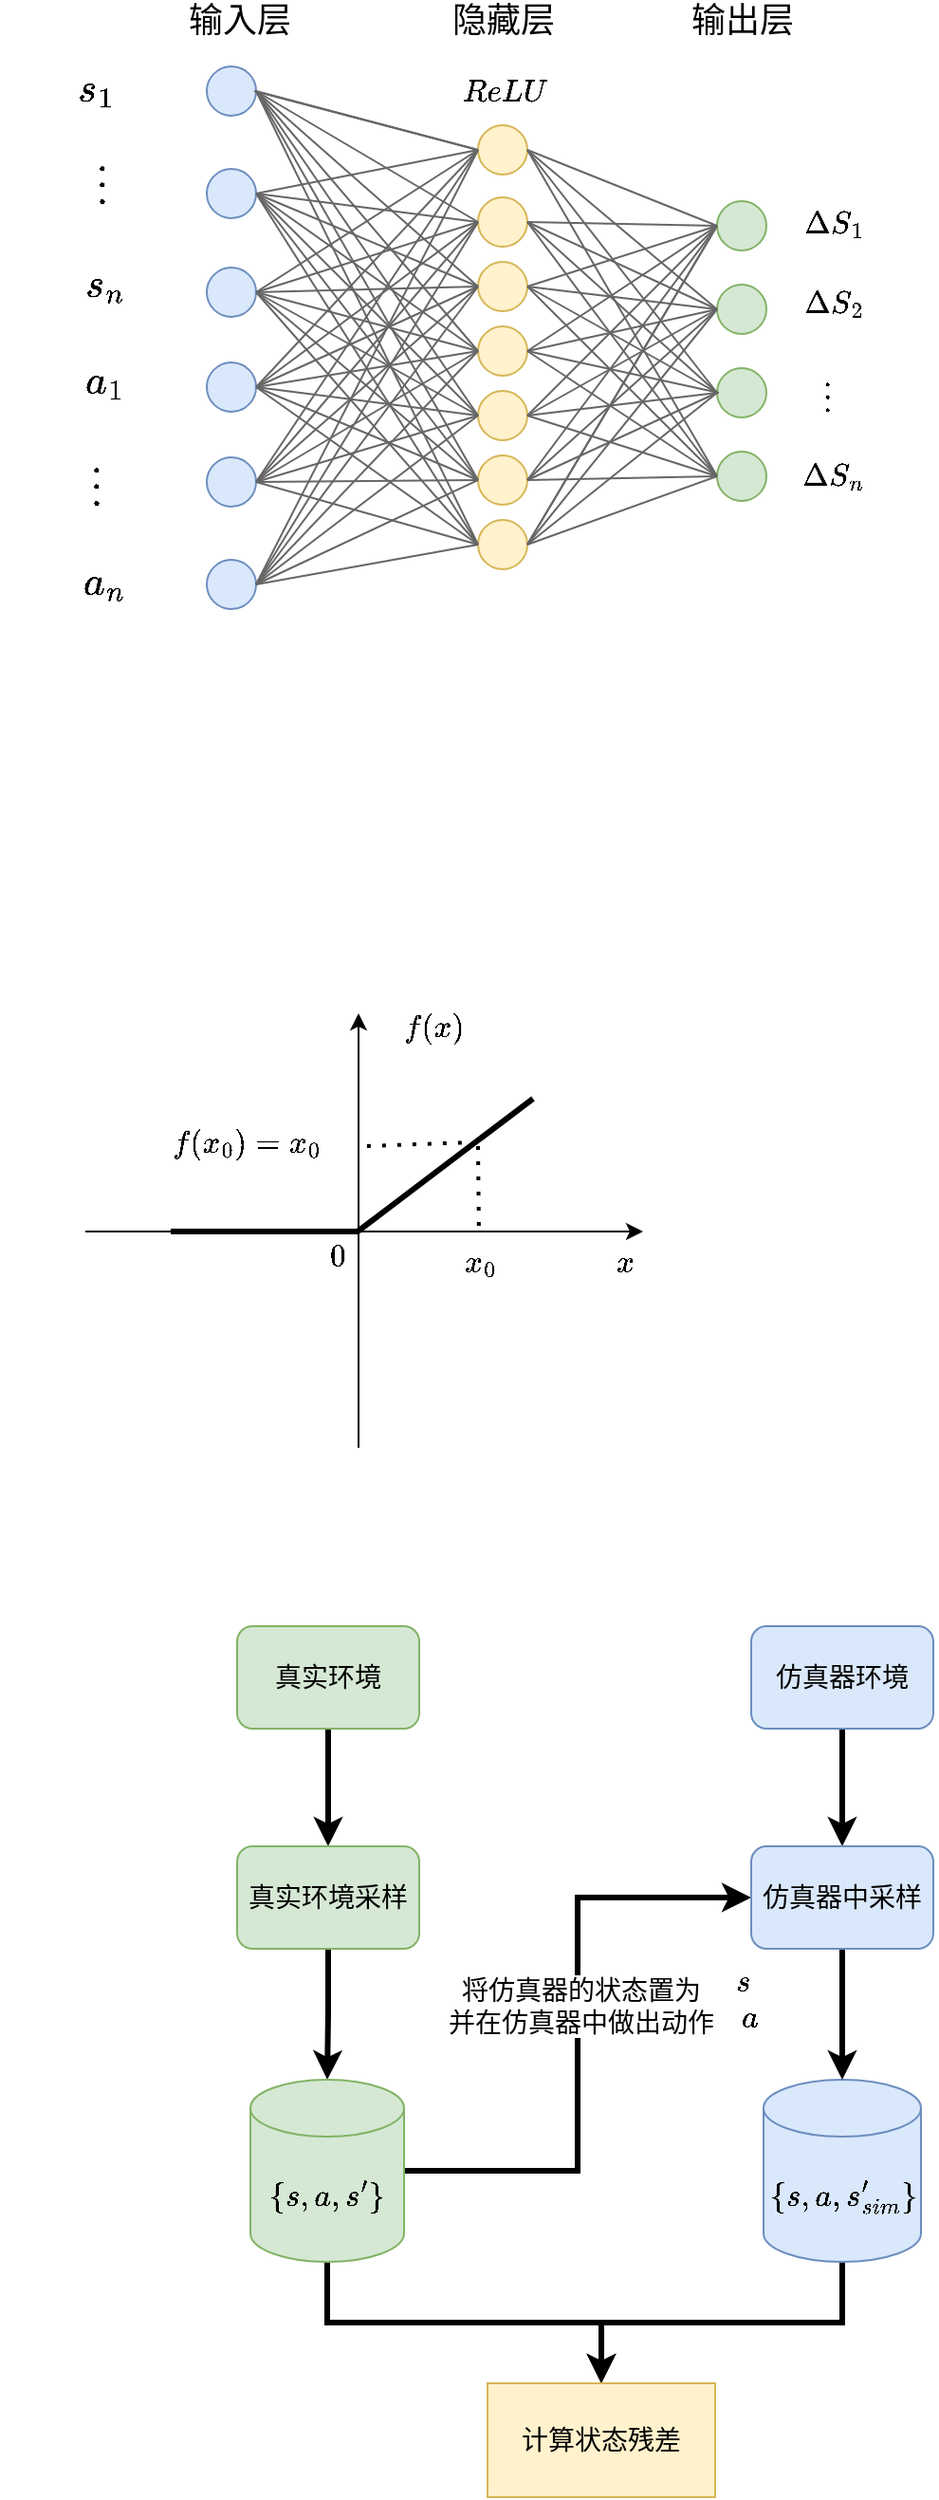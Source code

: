 <mxfile version="15.9.1" type="github" pages="2">
  <diagram id="R-0LJIg4740oiYrScQ-5" name="第 1 页">
    <mxGraphModel dx="782" dy="450" grid="0" gridSize="10" guides="1" tooltips="1" connect="1" arrows="1" fold="1" page="0" pageScale="1" pageWidth="827" pageHeight="1169" math="1" shadow="0">
      <root>
        <mxCell id="0" />
        <mxCell id="1" parent="0" />
        <mxCell id="kZnqD4HNdVJVELvwvlzz-5" value="" style="ellipse;whiteSpace=wrap;html=1;aspect=fixed;fillColor=#dae8fc;strokeColor=#6c8ebf;" parent="1" vertex="1">
          <mxGeometry x="134" y="293" width="26" height="26" as="geometry" />
        </mxCell>
        <mxCell id="kZnqD4HNdVJVELvwvlzz-6" value="" style="ellipse;whiteSpace=wrap;html=1;aspect=fixed;fillColor=#dae8fc;strokeColor=#6c8ebf;" parent="1" vertex="1">
          <mxGeometry x="134" y="347" width="26" height="26" as="geometry" />
        </mxCell>
        <mxCell id="kZnqD4HNdVJVELvwvlzz-16" value="" style="ellipse;whiteSpace=wrap;html=1;aspect=fixed;fillColor=#dae8fc;strokeColor=#6c8ebf;" parent="1" vertex="1">
          <mxGeometry x="134" y="399" width="26" height="26" as="geometry" />
        </mxCell>
        <mxCell id="kZnqD4HNdVJVELvwvlzz-17" value="" style="ellipse;whiteSpace=wrap;html=1;aspect=fixed;fillColor=#dae8fc;strokeColor=#6c8ebf;" parent="1" vertex="1">
          <mxGeometry x="134" y="449" width="26" height="26" as="geometry" />
        </mxCell>
        <mxCell id="kZnqD4HNdVJVELvwvlzz-18" value="" style="ellipse;whiteSpace=wrap;html=1;aspect=fixed;fillColor=#dae8fc;strokeColor=#6c8ebf;" parent="1" vertex="1">
          <mxGeometry x="134" y="499" width="26" height="26" as="geometry" />
        </mxCell>
        <mxCell id="kZnqD4HNdVJVELvwvlzz-19" value="" style="ellipse;whiteSpace=wrap;html=1;aspect=fixed;fillColor=#dae8fc;strokeColor=#6c8ebf;" parent="1" vertex="1">
          <mxGeometry x="134" y="553" width="26" height="26" as="geometry" />
        </mxCell>
        <mxCell id="kZnqD4HNdVJVELvwvlzz-20" value="" style="ellipse;whiteSpace=wrap;html=1;aspect=fixed;fillColor=#fff2cc;strokeColor=#d6b656;" parent="1" vertex="1">
          <mxGeometry x="277" y="362" width="26" height="26" as="geometry" />
        </mxCell>
        <mxCell id="kZnqD4HNdVJVELvwvlzz-21" value="" style="ellipse;whiteSpace=wrap;html=1;aspect=fixed;fillColor=#fff2cc;strokeColor=#d6b656;" parent="1" vertex="1">
          <mxGeometry x="277" y="396" width="26" height="26" as="geometry" />
        </mxCell>
        <mxCell id="kZnqD4HNdVJVELvwvlzz-24" value="" style="ellipse;whiteSpace=wrap;html=1;aspect=fixed;fillColor=#d5e8d4;strokeColor=#82b366;" parent="1" vertex="1">
          <mxGeometry x="403" y="364" width="26" height="26" as="geometry" />
        </mxCell>
        <mxCell id="kZnqD4HNdVJVELvwvlzz-25" value="" style="ellipse;whiteSpace=wrap;html=1;aspect=fixed;fillColor=#d5e8d4;strokeColor=#82b366;" parent="1" vertex="1">
          <mxGeometry x="403" y="408" width="26" height="26" as="geometry" />
        </mxCell>
        <mxCell id="kZnqD4HNdVJVELvwvlzz-26" value="" style="ellipse;whiteSpace=wrap;html=1;aspect=fixed;fillColor=#d5e8d4;strokeColor=#82b366;" parent="1" vertex="1">
          <mxGeometry x="403" y="452" width="26" height="26" as="geometry" />
        </mxCell>
        <mxCell id="kZnqD4HNdVJVELvwvlzz-27" value="" style="ellipse;whiteSpace=wrap;html=1;aspect=fixed;fillColor=#d5e8d4;strokeColor=#82b366;" parent="1" vertex="1">
          <mxGeometry x="403" y="496" width="26" height="26" as="geometry" />
        </mxCell>
        <mxCell id="kZnqD4HNdVJVELvwvlzz-32" value="" style="ellipse;whiteSpace=wrap;html=1;aspect=fixed;fillColor=#fff2cc;strokeColor=#d6b656;" parent="1" vertex="1">
          <mxGeometry x="277" y="430" width="26" height="26" as="geometry" />
        </mxCell>
        <mxCell id="kZnqD4HNdVJVELvwvlzz-33" value="" style="ellipse;whiteSpace=wrap;html=1;aspect=fixed;fillColor=#fff2cc;strokeColor=#d6b656;" parent="1" vertex="1">
          <mxGeometry x="277" y="464" width="26" height="26" as="geometry" />
        </mxCell>
        <mxCell id="kZnqD4HNdVJVELvwvlzz-34" value="" style="ellipse;whiteSpace=wrap;html=1;aspect=fixed;fillColor=#fff2cc;strokeColor=#d6b656;" parent="1" vertex="1">
          <mxGeometry x="277" y="498" width="26" height="26" as="geometry" />
        </mxCell>
        <mxCell id="kZnqD4HNdVJVELvwvlzz-35" value="" style="ellipse;whiteSpace=wrap;html=1;aspect=fixed;fillColor=#fff2cc;strokeColor=#d6b656;" parent="1" vertex="1">
          <mxGeometry x="277" y="532" width="26" height="26" as="geometry" />
        </mxCell>
        <mxCell id="kZnqD4HNdVJVELvwvlzz-36" value="" style="ellipse;whiteSpace=wrap;html=1;aspect=fixed;fillColor=#fff2cc;strokeColor=#d6b656;" parent="1" vertex="1">
          <mxGeometry x="277" y="324" width="26" height="26" as="geometry" />
        </mxCell>
        <mxCell id="kZnqD4HNdVJVELvwvlzz-40" value="" style="endArrow=none;html=1;rounded=0;entryX=0;entryY=0.5;entryDx=0;entryDy=0;fillColor=#f5f5f5;strokeColor=#666666;" parent="1" target="kZnqD4HNdVJVELvwvlzz-36" edge="1">
          <mxGeometry width="50" height="50" relative="1" as="geometry">
            <mxPoint x="159" y="306" as="sourcePoint" />
            <mxPoint x="264" y="337" as="targetPoint" />
          </mxGeometry>
        </mxCell>
        <mxCell id="kZnqD4HNdVJVELvwvlzz-41" value="" style="endArrow=none;html=1;rounded=0;entryX=0;entryY=0.5;entryDx=0;entryDy=0;fillColor=#f5f5f5;strokeColor=#666666;" parent="1" target="kZnqD4HNdVJVELvwvlzz-36" edge="1">
          <mxGeometry width="50" height="50" relative="1" as="geometry">
            <mxPoint x="160" y="306" as="sourcePoint" />
            <mxPoint x="264" y="337" as="targetPoint" />
          </mxGeometry>
        </mxCell>
        <mxCell id="kZnqD4HNdVJVELvwvlzz-43" value="" style="endArrow=none;html=1;rounded=0;entryX=0;entryY=0.5;entryDx=0;entryDy=0;fillColor=#f5f5f5;strokeColor=#666666;" parent="1" target="kZnqD4HNdVJVELvwvlzz-20" edge="1">
          <mxGeometry width="50" height="50" relative="1" as="geometry">
            <mxPoint x="160" y="306" as="sourcePoint" />
            <mxPoint x="264" y="337" as="targetPoint" />
          </mxGeometry>
        </mxCell>
        <mxCell id="kZnqD4HNdVJVELvwvlzz-44" value="" style="endArrow=none;html=1;rounded=0;entryX=0;entryY=0.5;entryDx=0;entryDy=0;fillColor=#f5f5f5;strokeColor=#666666;" parent="1" target="kZnqD4HNdVJVELvwvlzz-21" edge="1">
          <mxGeometry width="50" height="50" relative="1" as="geometry">
            <mxPoint x="160" y="306" as="sourcePoint" />
            <mxPoint x="264" y="337" as="targetPoint" />
          </mxGeometry>
        </mxCell>
        <mxCell id="kZnqD4HNdVJVELvwvlzz-45" value="" style="endArrow=none;html=1;rounded=0;entryX=0;entryY=0.5;entryDx=0;entryDy=0;fillColor=#f5f5f5;strokeColor=#666666;" parent="1" target="kZnqD4HNdVJVELvwvlzz-32" edge="1">
          <mxGeometry width="50" height="50" relative="1" as="geometry">
            <mxPoint x="160" y="306" as="sourcePoint" />
            <mxPoint x="264" y="337" as="targetPoint" />
          </mxGeometry>
        </mxCell>
        <mxCell id="kZnqD4HNdVJVELvwvlzz-46" value="" style="endArrow=none;html=1;rounded=0;entryX=0;entryY=0.5;entryDx=0;entryDy=0;fillColor=#f5f5f5;strokeColor=#666666;" parent="1" target="kZnqD4HNdVJVELvwvlzz-33" edge="1">
          <mxGeometry width="50" height="50" relative="1" as="geometry">
            <mxPoint x="160" y="306" as="sourcePoint" />
            <mxPoint x="264" y="337" as="targetPoint" />
          </mxGeometry>
        </mxCell>
        <mxCell id="kZnqD4HNdVJVELvwvlzz-47" value="" style="endArrow=none;html=1;rounded=0;entryX=0;entryY=0.5;entryDx=0;entryDy=0;fillColor=#f5f5f5;strokeColor=#666666;" parent="1" target="kZnqD4HNdVJVELvwvlzz-34" edge="1">
          <mxGeometry width="50" height="50" relative="1" as="geometry">
            <mxPoint x="160" y="306" as="sourcePoint" />
            <mxPoint x="264" y="337" as="targetPoint" />
          </mxGeometry>
        </mxCell>
        <mxCell id="kZnqD4HNdVJVELvwvlzz-48" value="" style="endArrow=none;html=1;rounded=0;entryX=0;entryY=0.5;entryDx=0;entryDy=0;fillColor=#f5f5f5;strokeColor=#666666;" parent="1" target="kZnqD4HNdVJVELvwvlzz-35" edge="1">
          <mxGeometry width="50" height="50" relative="1" as="geometry">
            <mxPoint x="160" y="306" as="sourcePoint" />
            <mxPoint x="264" y="337" as="targetPoint" />
          </mxGeometry>
        </mxCell>
        <mxCell id="kZnqD4HNdVJVELvwvlzz-49" value="" style="endArrow=none;html=1;rounded=0;entryX=1;entryY=0.5;entryDx=0;entryDy=0;exitX=0;exitY=0.5;exitDx=0;exitDy=0;fillColor=#f5f5f5;strokeColor=#666666;" parent="1" source="kZnqD4HNdVJVELvwvlzz-36" target="kZnqD4HNdVJVELvwvlzz-6" edge="1">
          <mxGeometry width="50" height="50" relative="1" as="geometry">
            <mxPoint x="27" y="413" as="sourcePoint" />
            <mxPoint x="77" y="363" as="targetPoint" />
          </mxGeometry>
        </mxCell>
        <mxCell id="kZnqD4HNdVJVELvwvlzz-50" value="" style="endArrow=none;html=1;rounded=0;entryX=1;entryY=0.5;entryDx=0;entryDy=0;exitX=0;exitY=0.5;exitDx=0;exitDy=0;fillColor=#f5f5f5;strokeColor=#666666;" parent="1" source="kZnqD4HNdVJVELvwvlzz-20" target="kZnqD4HNdVJVELvwvlzz-6" edge="1">
          <mxGeometry width="50" height="50" relative="1" as="geometry">
            <mxPoint x="27" y="413" as="sourcePoint" />
            <mxPoint x="77" y="363" as="targetPoint" />
          </mxGeometry>
        </mxCell>
        <mxCell id="kZnqD4HNdVJVELvwvlzz-51" value="" style="endArrow=none;html=1;rounded=0;entryX=1;entryY=0.5;entryDx=0;entryDy=0;exitX=0;exitY=0.5;exitDx=0;exitDy=0;fillColor=#f5f5f5;strokeColor=#666666;" parent="1" source="kZnqD4HNdVJVELvwvlzz-21" target="kZnqD4HNdVJVELvwvlzz-6" edge="1">
          <mxGeometry width="50" height="50" relative="1" as="geometry">
            <mxPoint x="27" y="413" as="sourcePoint" />
            <mxPoint x="77" y="363" as="targetPoint" />
          </mxGeometry>
        </mxCell>
        <mxCell id="kZnqD4HNdVJVELvwvlzz-52" value="" style="endArrow=none;html=1;rounded=0;entryX=1;entryY=0.5;entryDx=0;entryDy=0;exitX=0;exitY=0.5;exitDx=0;exitDy=0;fillColor=#f5f5f5;strokeColor=#666666;" parent="1" source="kZnqD4HNdVJVELvwvlzz-32" target="kZnqD4HNdVJVELvwvlzz-6" edge="1">
          <mxGeometry width="50" height="50" relative="1" as="geometry">
            <mxPoint x="27" y="413" as="sourcePoint" />
            <mxPoint x="77" y="363" as="targetPoint" />
          </mxGeometry>
        </mxCell>
        <mxCell id="kZnqD4HNdVJVELvwvlzz-53" value="" style="endArrow=none;html=1;rounded=0;entryX=1;entryY=0.5;entryDx=0;entryDy=0;exitX=0;exitY=0.5;exitDx=0;exitDy=0;fillColor=#f5f5f5;strokeColor=#666666;" parent="1" source="kZnqD4HNdVJVELvwvlzz-33" target="kZnqD4HNdVJVELvwvlzz-6" edge="1">
          <mxGeometry width="50" height="50" relative="1" as="geometry">
            <mxPoint x="27" y="413" as="sourcePoint" />
            <mxPoint x="77" y="363" as="targetPoint" />
          </mxGeometry>
        </mxCell>
        <mxCell id="kZnqD4HNdVJVELvwvlzz-54" value="" style="endArrow=none;html=1;rounded=0;entryX=1;entryY=0.5;entryDx=0;entryDy=0;exitX=0;exitY=0.5;exitDx=0;exitDy=0;fillColor=#f5f5f5;strokeColor=#666666;" parent="1" source="kZnqD4HNdVJVELvwvlzz-34" target="kZnqD4HNdVJVELvwvlzz-6" edge="1">
          <mxGeometry width="50" height="50" relative="1" as="geometry">
            <mxPoint x="27" y="413" as="sourcePoint" />
            <mxPoint x="77" y="363" as="targetPoint" />
          </mxGeometry>
        </mxCell>
        <mxCell id="kZnqD4HNdVJVELvwvlzz-55" value="" style="endArrow=none;html=1;rounded=0;entryX=1;entryY=0.5;entryDx=0;entryDy=0;exitX=0;exitY=0.5;exitDx=0;exitDy=0;fillColor=#f5f5f5;strokeColor=#666666;" parent="1" source="kZnqD4HNdVJVELvwvlzz-35" target="kZnqD4HNdVJVELvwvlzz-6" edge="1">
          <mxGeometry width="50" height="50" relative="1" as="geometry">
            <mxPoint x="27" y="413" as="sourcePoint" />
            <mxPoint x="77" y="363" as="targetPoint" />
          </mxGeometry>
        </mxCell>
        <mxCell id="kZnqD4HNdVJVELvwvlzz-57" value="" style="endArrow=none;html=1;rounded=0;entryX=1;entryY=0.5;entryDx=0;entryDy=0;exitX=0;exitY=0.5;exitDx=0;exitDy=0;fillColor=#f5f5f5;strokeColor=#666666;" parent="1" source="kZnqD4HNdVJVELvwvlzz-36" target="kZnqD4HNdVJVELvwvlzz-16" edge="1">
          <mxGeometry width="50" height="50" relative="1" as="geometry">
            <mxPoint x="61" y="468" as="sourcePoint" />
            <mxPoint x="111" y="418" as="targetPoint" />
          </mxGeometry>
        </mxCell>
        <mxCell id="kZnqD4HNdVJVELvwvlzz-58" value="" style="endArrow=none;html=1;rounded=0;entryX=1;entryY=0.5;entryDx=0;entryDy=0;exitX=0;exitY=0.5;exitDx=0;exitDy=0;fillColor=#f5f5f5;strokeColor=#666666;" parent="1" source="kZnqD4HNdVJVELvwvlzz-20" target="kZnqD4HNdVJVELvwvlzz-16" edge="1">
          <mxGeometry width="50" height="50" relative="1" as="geometry">
            <mxPoint x="61" y="468" as="sourcePoint" />
            <mxPoint x="111" y="418" as="targetPoint" />
          </mxGeometry>
        </mxCell>
        <mxCell id="kZnqD4HNdVJVELvwvlzz-59" value="" style="endArrow=none;html=1;rounded=0;entryX=1;entryY=0.5;entryDx=0;entryDy=0;exitX=0;exitY=0.5;exitDx=0;exitDy=0;fillColor=#f5f5f5;strokeColor=#666666;" parent="1" source="kZnqD4HNdVJVELvwvlzz-21" target="kZnqD4HNdVJVELvwvlzz-16" edge="1">
          <mxGeometry width="50" height="50" relative="1" as="geometry">
            <mxPoint x="61" y="468" as="sourcePoint" />
            <mxPoint x="111" y="418" as="targetPoint" />
          </mxGeometry>
        </mxCell>
        <mxCell id="kZnqD4HNdVJVELvwvlzz-60" value="" style="endArrow=none;html=1;rounded=0;entryX=1;entryY=0.5;entryDx=0;entryDy=0;exitX=0;exitY=0.5;exitDx=0;exitDy=0;fillColor=#f5f5f5;strokeColor=#666666;" parent="1" source="kZnqD4HNdVJVELvwvlzz-32" target="kZnqD4HNdVJVELvwvlzz-16" edge="1">
          <mxGeometry width="50" height="50" relative="1" as="geometry">
            <mxPoint x="61" y="468" as="sourcePoint" />
            <mxPoint x="111" y="418" as="targetPoint" />
          </mxGeometry>
        </mxCell>
        <mxCell id="kZnqD4HNdVJVELvwvlzz-61" value="" style="endArrow=none;html=1;rounded=0;entryX=1;entryY=0.5;entryDx=0;entryDy=0;exitX=0;exitY=0.5;exitDx=0;exitDy=0;fillColor=#f5f5f5;strokeColor=#666666;" parent="1" source="kZnqD4HNdVJVELvwvlzz-33" target="kZnqD4HNdVJVELvwvlzz-16" edge="1">
          <mxGeometry width="50" height="50" relative="1" as="geometry">
            <mxPoint x="61" y="468" as="sourcePoint" />
            <mxPoint x="111" y="418" as="targetPoint" />
          </mxGeometry>
        </mxCell>
        <mxCell id="kZnqD4HNdVJVELvwvlzz-62" value="" style="endArrow=none;html=1;rounded=0;entryX=1;entryY=0.5;entryDx=0;entryDy=0;exitX=0;exitY=0.5;exitDx=0;exitDy=0;fillColor=#f5f5f5;strokeColor=#666666;" parent="1" source="kZnqD4HNdVJVELvwvlzz-34" target="kZnqD4HNdVJVELvwvlzz-16" edge="1">
          <mxGeometry width="50" height="50" relative="1" as="geometry">
            <mxPoint x="61" y="468" as="sourcePoint" />
            <mxPoint x="111" y="418" as="targetPoint" />
          </mxGeometry>
        </mxCell>
        <mxCell id="kZnqD4HNdVJVELvwvlzz-63" value="" style="endArrow=none;html=1;rounded=0;entryX=1;entryY=0.5;entryDx=0;entryDy=0;exitX=0;exitY=0.5;exitDx=0;exitDy=0;fillColor=#f5f5f5;strokeColor=#666666;" parent="1" source="kZnqD4HNdVJVELvwvlzz-35" target="kZnqD4HNdVJVELvwvlzz-16" edge="1">
          <mxGeometry width="50" height="50" relative="1" as="geometry">
            <mxPoint x="61" y="468" as="sourcePoint" />
            <mxPoint x="111" y="418" as="targetPoint" />
          </mxGeometry>
        </mxCell>
        <mxCell id="kZnqD4HNdVJVELvwvlzz-64" value="" style="endArrow=none;html=1;rounded=0;entryX=1;entryY=0.5;entryDx=0;entryDy=0;exitX=0;exitY=0.5;exitDx=0;exitDy=0;fillColor=#f5f5f5;strokeColor=#666666;" parent="1" source="kZnqD4HNdVJVELvwvlzz-20" target="kZnqD4HNdVJVELvwvlzz-17" edge="1">
          <mxGeometry width="50" height="50" relative="1" as="geometry">
            <mxPoint x="287" y="555" as="sourcePoint" />
            <mxPoint x="170" y="422" as="targetPoint" />
          </mxGeometry>
        </mxCell>
        <mxCell id="kZnqD4HNdVJVELvwvlzz-65" value="" style="endArrow=none;html=1;rounded=0;entryX=1;entryY=0.5;entryDx=0;entryDy=0;exitX=0;exitY=0.5;exitDx=0;exitDy=0;fillColor=#f5f5f5;strokeColor=#666666;" parent="1" source="kZnqD4HNdVJVELvwvlzz-36" target="kZnqD4HNdVJVELvwvlzz-17" edge="1">
          <mxGeometry width="50" height="50" relative="1" as="geometry">
            <mxPoint x="287" y="555" as="sourcePoint" />
            <mxPoint x="170" y="422" as="targetPoint" />
          </mxGeometry>
        </mxCell>
        <mxCell id="kZnqD4HNdVJVELvwvlzz-66" value="" style="endArrow=none;html=1;rounded=0;entryX=1;entryY=0.5;entryDx=0;entryDy=0;exitX=0;exitY=0.5;exitDx=0;exitDy=0;fillColor=#f5f5f5;strokeColor=#666666;" parent="1" source="kZnqD4HNdVJVELvwvlzz-21" target="kZnqD4HNdVJVELvwvlzz-17" edge="1">
          <mxGeometry width="50" height="50" relative="1" as="geometry">
            <mxPoint x="287" y="555" as="sourcePoint" />
            <mxPoint x="170" y="422" as="targetPoint" />
          </mxGeometry>
        </mxCell>
        <mxCell id="kZnqD4HNdVJVELvwvlzz-67" value="" style="endArrow=none;html=1;rounded=0;entryX=1;entryY=0.5;entryDx=0;entryDy=0;exitX=0;exitY=0.5;exitDx=0;exitDy=0;fillColor=#f5f5f5;strokeColor=#666666;" parent="1" source="kZnqD4HNdVJVELvwvlzz-32" target="kZnqD4HNdVJVELvwvlzz-17" edge="1">
          <mxGeometry width="50" height="50" relative="1" as="geometry">
            <mxPoint x="287" y="555" as="sourcePoint" />
            <mxPoint x="170" y="422" as="targetPoint" />
          </mxGeometry>
        </mxCell>
        <mxCell id="kZnqD4HNdVJVELvwvlzz-68" value="" style="endArrow=none;html=1;rounded=0;entryX=1;entryY=0.5;entryDx=0;entryDy=0;exitX=0;exitY=0.5;exitDx=0;exitDy=0;fillColor=#f5f5f5;strokeColor=#666666;" parent="1" source="kZnqD4HNdVJVELvwvlzz-33" target="kZnqD4HNdVJVELvwvlzz-17" edge="1">
          <mxGeometry width="50" height="50" relative="1" as="geometry">
            <mxPoint x="287" y="555" as="sourcePoint" />
            <mxPoint x="170" y="422" as="targetPoint" />
          </mxGeometry>
        </mxCell>
        <mxCell id="kZnqD4HNdVJVELvwvlzz-69" value="" style="endArrow=none;html=1;rounded=0;entryX=1;entryY=0.5;entryDx=0;entryDy=0;exitX=0;exitY=0.5;exitDx=0;exitDy=0;fillColor=#f5f5f5;strokeColor=#666666;" parent="1" source="kZnqD4HNdVJVELvwvlzz-34" target="kZnqD4HNdVJVELvwvlzz-17" edge="1">
          <mxGeometry width="50" height="50" relative="1" as="geometry">
            <mxPoint x="287" y="555" as="sourcePoint" />
            <mxPoint x="170" y="422" as="targetPoint" />
          </mxGeometry>
        </mxCell>
        <mxCell id="kZnqD4HNdVJVELvwvlzz-70" value="" style="endArrow=none;html=1;rounded=0;entryX=1;entryY=0.5;entryDx=0;entryDy=0;exitX=0;exitY=0.5;exitDx=0;exitDy=0;fillColor=#f5f5f5;strokeColor=#666666;" parent="1" source="kZnqD4HNdVJVELvwvlzz-35" target="kZnqD4HNdVJVELvwvlzz-17" edge="1">
          <mxGeometry width="50" height="50" relative="1" as="geometry">
            <mxPoint x="287" y="555" as="sourcePoint" />
            <mxPoint x="170" y="422" as="targetPoint" />
          </mxGeometry>
        </mxCell>
        <mxCell id="kZnqD4HNdVJVELvwvlzz-71" value="" style="endArrow=none;html=1;rounded=0;entryX=1;entryY=0.5;entryDx=0;entryDy=0;exitX=0;exitY=0.5;exitDx=0;exitDy=0;fillColor=#f5f5f5;strokeColor=#666666;" parent="1" source="kZnqD4HNdVJVELvwvlzz-35" target="kZnqD4HNdVJVELvwvlzz-18" edge="1">
          <mxGeometry width="50" height="50" relative="1" as="geometry">
            <mxPoint x="287" y="555" as="sourcePoint" />
            <mxPoint x="170" y="472" as="targetPoint" />
          </mxGeometry>
        </mxCell>
        <mxCell id="kZnqD4HNdVJVELvwvlzz-72" value="" style="endArrow=none;html=1;rounded=0;entryX=1;entryY=0.5;entryDx=0;entryDy=0;exitX=0;exitY=0.5;exitDx=0;exitDy=0;fillColor=#f5f5f5;strokeColor=#666666;" parent="1" source="kZnqD4HNdVJVELvwvlzz-36" target="kZnqD4HNdVJVELvwvlzz-18" edge="1">
          <mxGeometry width="50" height="50" relative="1" as="geometry">
            <mxPoint x="287" y="555" as="sourcePoint" />
            <mxPoint x="170" y="472" as="targetPoint" />
          </mxGeometry>
        </mxCell>
        <mxCell id="kZnqD4HNdVJVELvwvlzz-73" value="" style="endArrow=none;html=1;rounded=0;entryX=1;entryY=0.5;entryDx=0;entryDy=0;exitX=0;exitY=0.5;exitDx=0;exitDy=0;fillColor=#f5f5f5;strokeColor=#666666;" parent="1" source="kZnqD4HNdVJVELvwvlzz-34" target="kZnqD4HNdVJVELvwvlzz-18" edge="1">
          <mxGeometry width="50" height="50" relative="1" as="geometry">
            <mxPoint x="287" y="555" as="sourcePoint" />
            <mxPoint x="170" y="472" as="targetPoint" />
          </mxGeometry>
        </mxCell>
        <mxCell id="kZnqD4HNdVJVELvwvlzz-74" value="" style="endArrow=none;html=1;rounded=0;entryX=1;entryY=0.5;entryDx=0;entryDy=0;exitX=0;exitY=0.5;exitDx=0;exitDy=0;fillColor=#f5f5f5;strokeColor=#666666;" parent="1" source="kZnqD4HNdVJVELvwvlzz-33" target="kZnqD4HNdVJVELvwvlzz-18" edge="1">
          <mxGeometry width="50" height="50" relative="1" as="geometry">
            <mxPoint x="287" y="555" as="sourcePoint" />
            <mxPoint x="170" y="472" as="targetPoint" />
          </mxGeometry>
        </mxCell>
        <mxCell id="kZnqD4HNdVJVELvwvlzz-75" value="" style="endArrow=none;html=1;rounded=0;entryX=1;entryY=0.5;entryDx=0;entryDy=0;exitX=0;exitY=0.5;exitDx=0;exitDy=0;fillColor=#f5f5f5;strokeColor=#666666;" parent="1" source="kZnqD4HNdVJVELvwvlzz-32" target="kZnqD4HNdVJVELvwvlzz-18" edge="1">
          <mxGeometry width="50" height="50" relative="1" as="geometry">
            <mxPoint x="271" y="443" as="sourcePoint" />
            <mxPoint x="160" y="512" as="targetPoint" />
          </mxGeometry>
        </mxCell>
        <mxCell id="kZnqD4HNdVJVELvwvlzz-76" value="" style="endArrow=none;html=1;rounded=0;entryX=1;entryY=0.5;entryDx=0;entryDy=0;exitX=0;exitY=0.5;exitDx=0;exitDy=0;fillColor=#f5f5f5;strokeColor=#666666;" parent="1" source="kZnqD4HNdVJVELvwvlzz-21" target="kZnqD4HNdVJVELvwvlzz-18" edge="1">
          <mxGeometry width="50" height="50" relative="1" as="geometry">
            <mxPoint x="271" y="443" as="sourcePoint" />
            <mxPoint x="160" y="512" as="targetPoint" />
          </mxGeometry>
        </mxCell>
        <mxCell id="kZnqD4HNdVJVELvwvlzz-77" value="" style="endArrow=none;html=1;rounded=0;entryX=1;entryY=0.5;entryDx=0;entryDy=0;exitX=0;exitY=0.5;exitDx=0;exitDy=0;fillColor=#f5f5f5;strokeColor=#666666;" parent="1" source="kZnqD4HNdVJVELvwvlzz-20" target="kZnqD4HNdVJVELvwvlzz-18" edge="1">
          <mxGeometry width="50" height="50" relative="1" as="geometry">
            <mxPoint x="271" y="443" as="sourcePoint" />
            <mxPoint x="160" y="512" as="targetPoint" />
          </mxGeometry>
        </mxCell>
        <mxCell id="kZnqD4HNdVJVELvwvlzz-78" value="" style="endArrow=none;html=1;rounded=0;exitX=1;exitY=0.5;exitDx=0;exitDy=0;entryX=0;entryY=0.5;entryDx=0;entryDy=0;fillColor=#f5f5f5;strokeColor=#666666;" parent="1" source="kZnqD4HNdVJVELvwvlzz-19" target="kZnqD4HNdVJVELvwvlzz-36" edge="1">
          <mxGeometry width="50" height="50" relative="1" as="geometry">
            <mxPoint x="375" y="487" as="sourcePoint" />
            <mxPoint x="425" y="437" as="targetPoint" />
          </mxGeometry>
        </mxCell>
        <mxCell id="kZnqD4HNdVJVELvwvlzz-79" value="" style="endArrow=none;html=1;rounded=0;exitX=1;exitY=0.5;exitDx=0;exitDy=0;entryX=0;entryY=0.5;entryDx=0;entryDy=0;fillColor=#f5f5f5;strokeColor=#666666;" parent="1" source="kZnqD4HNdVJVELvwvlzz-19" target="kZnqD4HNdVJVELvwvlzz-20" edge="1">
          <mxGeometry width="50" height="50" relative="1" as="geometry">
            <mxPoint x="375" y="487" as="sourcePoint" />
            <mxPoint x="425" y="437" as="targetPoint" />
          </mxGeometry>
        </mxCell>
        <mxCell id="kZnqD4HNdVJVELvwvlzz-80" value="" style="endArrow=none;html=1;rounded=0;exitX=1;exitY=0.5;exitDx=0;exitDy=0;entryX=0;entryY=0.5;entryDx=0;entryDy=0;fillColor=#f5f5f5;strokeColor=#666666;" parent="1" source="kZnqD4HNdVJVELvwvlzz-19" target="kZnqD4HNdVJVELvwvlzz-21" edge="1">
          <mxGeometry width="50" height="50" relative="1" as="geometry">
            <mxPoint x="375" y="487" as="sourcePoint" />
            <mxPoint x="425" y="437" as="targetPoint" />
          </mxGeometry>
        </mxCell>
        <mxCell id="kZnqD4HNdVJVELvwvlzz-81" value="" style="endArrow=none;html=1;rounded=0;exitX=1;exitY=0.5;exitDx=0;exitDy=0;entryX=0;entryY=0.5;entryDx=0;entryDy=0;fillColor=#f5f5f5;strokeColor=#666666;" parent="1" source="kZnqD4HNdVJVELvwvlzz-19" target="kZnqD4HNdVJVELvwvlzz-32" edge="1">
          <mxGeometry width="50" height="50" relative="1" as="geometry">
            <mxPoint x="375" y="487" as="sourcePoint" />
            <mxPoint x="425" y="437" as="targetPoint" />
          </mxGeometry>
        </mxCell>
        <mxCell id="kZnqD4HNdVJVELvwvlzz-82" value="" style="endArrow=none;html=1;rounded=0;exitX=1;exitY=0.5;exitDx=0;exitDy=0;entryX=0;entryY=0.5;entryDx=0;entryDy=0;fillColor=#f5f5f5;strokeColor=#666666;" parent="1" source="kZnqD4HNdVJVELvwvlzz-19" target="kZnqD4HNdVJVELvwvlzz-33" edge="1">
          <mxGeometry width="50" height="50" relative="1" as="geometry">
            <mxPoint x="375" y="487" as="sourcePoint" />
            <mxPoint x="425" y="437" as="targetPoint" />
          </mxGeometry>
        </mxCell>
        <mxCell id="kZnqD4HNdVJVELvwvlzz-83" value="" style="endArrow=none;html=1;rounded=0;exitX=1;exitY=0.5;exitDx=0;exitDy=0;entryX=0;entryY=0.5;entryDx=0;entryDy=0;fillColor=#f5f5f5;strokeColor=#666666;" parent="1" source="kZnqD4HNdVJVELvwvlzz-19" target="kZnqD4HNdVJVELvwvlzz-34" edge="1">
          <mxGeometry width="50" height="50" relative="1" as="geometry">
            <mxPoint x="375" y="487" as="sourcePoint" />
            <mxPoint x="425" y="437" as="targetPoint" />
          </mxGeometry>
        </mxCell>
        <mxCell id="kZnqD4HNdVJVELvwvlzz-84" value="" style="endArrow=none;html=1;rounded=0;exitX=1;exitY=0.5;exitDx=0;exitDy=0;entryX=0;entryY=0.5;entryDx=0;entryDy=0;fillColor=#f5f5f5;strokeColor=#666666;" parent="1" source="kZnqD4HNdVJVELvwvlzz-19" target="kZnqD4HNdVJVELvwvlzz-35" edge="1">
          <mxGeometry width="50" height="50" relative="1" as="geometry">
            <mxPoint x="375" y="487" as="sourcePoint" />
            <mxPoint x="425" y="437" as="targetPoint" />
          </mxGeometry>
        </mxCell>
        <mxCell id="kZnqD4HNdVJVELvwvlzz-85" value="" style="endArrow=none;html=1;rounded=0;entryX=0;entryY=0.5;entryDx=0;entryDy=0;exitX=1;exitY=0.5;exitDx=0;exitDy=0;fillColor=#f5f5f5;strokeColor=#666666;" parent="1" source="kZnqD4HNdVJVELvwvlzz-36" target="kZnqD4HNdVJVELvwvlzz-24" edge="1">
          <mxGeometry width="50" height="50" relative="1" as="geometry">
            <mxPoint x="297" y="565" as="sourcePoint" />
            <mxPoint x="180" y="482" as="targetPoint" />
          </mxGeometry>
        </mxCell>
        <mxCell id="kZnqD4HNdVJVELvwvlzz-86" value="" style="endArrow=none;html=1;rounded=0;entryX=0;entryY=0.5;entryDx=0;entryDy=0;exitX=1;exitY=0.5;exitDx=0;exitDy=0;fillColor=#f5f5f5;strokeColor=#666666;" parent="1" source="kZnqD4HNdVJVELvwvlzz-20" target="kZnqD4HNdVJVELvwvlzz-24" edge="1">
          <mxGeometry width="50" height="50" relative="1" as="geometry">
            <mxPoint x="297" y="565" as="sourcePoint" />
            <mxPoint x="180" y="482" as="targetPoint" />
          </mxGeometry>
        </mxCell>
        <mxCell id="kZnqD4HNdVJVELvwvlzz-87" value="" style="endArrow=none;html=1;rounded=0;entryX=0;entryY=0.5;entryDx=0;entryDy=0;exitX=1;exitY=0.5;exitDx=0;exitDy=0;fillColor=#f5f5f5;strokeColor=#666666;" parent="1" source="kZnqD4HNdVJVELvwvlzz-21" target="kZnqD4HNdVJVELvwvlzz-24" edge="1">
          <mxGeometry width="50" height="50" relative="1" as="geometry">
            <mxPoint x="297" y="565" as="sourcePoint" />
            <mxPoint x="180" y="482" as="targetPoint" />
          </mxGeometry>
        </mxCell>
        <mxCell id="kZnqD4HNdVJVELvwvlzz-88" value="" style="endArrow=none;html=1;rounded=0;entryX=0;entryY=0.5;entryDx=0;entryDy=0;exitX=1;exitY=0.5;exitDx=0;exitDy=0;fillColor=#f5f5f5;strokeColor=#666666;" parent="1" source="kZnqD4HNdVJVELvwvlzz-32" target="kZnqD4HNdVJVELvwvlzz-24" edge="1">
          <mxGeometry width="50" height="50" relative="1" as="geometry">
            <mxPoint x="297" y="565" as="sourcePoint" />
            <mxPoint x="180" y="482" as="targetPoint" />
          </mxGeometry>
        </mxCell>
        <mxCell id="kZnqD4HNdVJVELvwvlzz-89" value="" style="endArrow=none;html=1;rounded=0;entryX=0;entryY=0.5;entryDx=0;entryDy=0;exitX=1;exitY=0.5;exitDx=0;exitDy=0;fillColor=#f5f5f5;strokeColor=#666666;" parent="1" source="kZnqD4HNdVJVELvwvlzz-33" target="kZnqD4HNdVJVELvwvlzz-24" edge="1">
          <mxGeometry width="50" height="50" relative="1" as="geometry">
            <mxPoint x="297" y="565" as="sourcePoint" />
            <mxPoint x="180" y="482" as="targetPoint" />
          </mxGeometry>
        </mxCell>
        <mxCell id="kZnqD4HNdVJVELvwvlzz-90" value="" style="endArrow=none;html=1;rounded=0;entryX=0;entryY=0.5;entryDx=0;entryDy=0;exitX=1;exitY=0.5;exitDx=0;exitDy=0;fillColor=#f5f5f5;strokeColor=#666666;" parent="1" source="kZnqD4HNdVJVELvwvlzz-34" target="kZnqD4HNdVJVELvwvlzz-24" edge="1">
          <mxGeometry width="50" height="50" relative="1" as="geometry">
            <mxPoint x="297" y="565" as="sourcePoint" />
            <mxPoint x="180" y="482" as="targetPoint" />
          </mxGeometry>
        </mxCell>
        <mxCell id="kZnqD4HNdVJVELvwvlzz-91" value="" style="endArrow=none;html=1;rounded=0;entryX=0;entryY=0.5;entryDx=0;entryDy=0;exitX=1;exitY=0.5;exitDx=0;exitDy=0;fillColor=#f5f5f5;strokeColor=#666666;" parent="1" source="kZnqD4HNdVJVELvwvlzz-35" target="kZnqD4HNdVJVELvwvlzz-24" edge="1">
          <mxGeometry width="50" height="50" relative="1" as="geometry">
            <mxPoint x="297" y="565" as="sourcePoint" />
            <mxPoint x="180" y="482" as="targetPoint" />
          </mxGeometry>
        </mxCell>
        <mxCell id="kZnqD4HNdVJVELvwvlzz-92" value="" style="endArrow=none;html=1;rounded=0;exitX=1;exitY=0.5;exitDx=0;exitDy=0;fillColor=#f5f5f5;strokeColor=#666666;" parent="1" source="kZnqD4HNdVJVELvwvlzz-35" edge="1">
          <mxGeometry width="50" height="50" relative="1" as="geometry">
            <mxPoint x="303" y="545" as="sourcePoint" />
            <mxPoint x="403" y="377" as="targetPoint" />
          </mxGeometry>
        </mxCell>
        <mxCell id="kZnqD4HNdVJVELvwvlzz-93" value="" style="endArrow=none;html=1;rounded=0;entryX=0;entryY=0.5;entryDx=0;entryDy=0;exitX=1;exitY=0.5;exitDx=0;exitDy=0;fillColor=#f5f5f5;strokeColor=#666666;" parent="1" source="kZnqD4HNdVJVELvwvlzz-36" target="kZnqD4HNdVJVELvwvlzz-25" edge="1">
          <mxGeometry width="50" height="50" relative="1" as="geometry">
            <mxPoint x="297" y="565" as="sourcePoint" />
            <mxPoint x="180" y="482" as="targetPoint" />
          </mxGeometry>
        </mxCell>
        <mxCell id="kZnqD4HNdVJVELvwvlzz-94" value="" style="endArrow=none;html=1;rounded=0;entryX=0;entryY=0.5;entryDx=0;entryDy=0;exitX=1;exitY=0.5;exitDx=0;exitDy=0;fillColor=#f5f5f5;strokeColor=#666666;" parent="1" source="kZnqD4HNdVJVELvwvlzz-36" target="kZnqD4HNdVJVELvwvlzz-26" edge="1">
          <mxGeometry width="50" height="50" relative="1" as="geometry">
            <mxPoint x="297" y="565" as="sourcePoint" />
            <mxPoint x="180" y="482" as="targetPoint" />
          </mxGeometry>
        </mxCell>
        <mxCell id="kZnqD4HNdVJVELvwvlzz-95" value="" style="endArrow=none;html=1;rounded=0;entryX=0;entryY=0.5;entryDx=0;entryDy=0;exitX=1;exitY=0.5;exitDx=0;exitDy=0;fillColor=#f5f5f5;strokeColor=#666666;" parent="1" source="kZnqD4HNdVJVELvwvlzz-36" target="kZnqD4HNdVJVELvwvlzz-27" edge="1">
          <mxGeometry width="50" height="50" relative="1" as="geometry">
            <mxPoint x="297" y="565" as="sourcePoint" />
            <mxPoint x="180" y="482" as="targetPoint" />
          </mxGeometry>
        </mxCell>
        <mxCell id="kZnqD4HNdVJVELvwvlzz-96" value="" style="endArrow=none;html=1;rounded=0;entryX=0;entryY=0.5;entryDx=0;entryDy=0;exitX=1;exitY=0.5;exitDx=0;exitDy=0;fillColor=#f5f5f5;strokeColor=#666666;" parent="1" source="kZnqD4HNdVJVELvwvlzz-20" target="kZnqD4HNdVJVELvwvlzz-25" edge="1">
          <mxGeometry width="50" height="50" relative="1" as="geometry">
            <mxPoint x="297" y="565" as="sourcePoint" />
            <mxPoint x="180" y="482" as="targetPoint" />
          </mxGeometry>
        </mxCell>
        <mxCell id="kZnqD4HNdVJVELvwvlzz-98" value="" style="endArrow=none;html=1;rounded=0;entryX=0;entryY=0.5;entryDx=0;entryDy=0;exitX=1;exitY=0.5;exitDx=0;exitDy=0;fillColor=#f5f5f5;strokeColor=#666666;" parent="1" source="kZnqD4HNdVJVELvwvlzz-20" target="kZnqD4HNdVJVELvwvlzz-26" edge="1">
          <mxGeometry width="50" height="50" relative="1" as="geometry">
            <mxPoint x="297" y="565" as="sourcePoint" />
            <mxPoint x="180" y="482" as="targetPoint" />
          </mxGeometry>
        </mxCell>
        <mxCell id="kZnqD4HNdVJVELvwvlzz-99" value="" style="endArrow=none;html=1;rounded=0;entryX=0;entryY=0.5;entryDx=0;entryDy=0;exitX=1;exitY=0.5;exitDx=0;exitDy=0;fillColor=#f5f5f5;strokeColor=#666666;" parent="1" source="kZnqD4HNdVJVELvwvlzz-20" target="kZnqD4HNdVJVELvwvlzz-27" edge="1">
          <mxGeometry width="50" height="50" relative="1" as="geometry">
            <mxPoint x="297" y="565" as="sourcePoint" />
            <mxPoint x="180" y="482" as="targetPoint" />
          </mxGeometry>
        </mxCell>
        <mxCell id="kZnqD4HNdVJVELvwvlzz-100" value="" style="endArrow=none;html=1;rounded=0;entryX=0;entryY=0.5;entryDx=0;entryDy=0;exitX=1;exitY=0.5;exitDx=0;exitDy=0;fillColor=#f5f5f5;strokeColor=#666666;" parent="1" source="kZnqD4HNdVJVELvwvlzz-21" target="kZnqD4HNdVJVELvwvlzz-25" edge="1">
          <mxGeometry width="50" height="50" relative="1" as="geometry">
            <mxPoint x="297" y="565" as="sourcePoint" />
            <mxPoint x="180" y="482" as="targetPoint" />
          </mxGeometry>
        </mxCell>
        <mxCell id="kZnqD4HNdVJVELvwvlzz-101" value="" style="endArrow=none;html=1;rounded=0;entryX=0;entryY=0.5;entryDx=0;entryDy=0;exitX=1;exitY=0.5;exitDx=0;exitDy=0;fillColor=#f5f5f5;strokeColor=#666666;" parent="1" source="kZnqD4HNdVJVELvwvlzz-21" target="kZnqD4HNdVJVELvwvlzz-26" edge="1">
          <mxGeometry width="50" height="50" relative="1" as="geometry">
            <mxPoint x="297" y="565" as="sourcePoint" />
            <mxPoint x="180" y="482" as="targetPoint" />
          </mxGeometry>
        </mxCell>
        <mxCell id="kZnqD4HNdVJVELvwvlzz-102" value="" style="endArrow=none;html=1;rounded=0;entryX=0;entryY=0.5;entryDx=0;entryDy=0;exitX=1;exitY=0.5;exitDx=0;exitDy=0;fillColor=#f5f5f5;strokeColor=#666666;" parent="1" source="kZnqD4HNdVJVELvwvlzz-21" target="kZnqD4HNdVJVELvwvlzz-27" edge="1">
          <mxGeometry width="50" height="50" relative="1" as="geometry">
            <mxPoint x="297" y="565" as="sourcePoint" />
            <mxPoint x="180" y="482" as="targetPoint" />
          </mxGeometry>
        </mxCell>
        <mxCell id="kZnqD4HNdVJVELvwvlzz-103" value="" style="endArrow=none;html=1;rounded=0;entryX=0;entryY=0.5;entryDx=0;entryDy=0;exitX=1;exitY=0.5;exitDx=0;exitDy=0;fillColor=#f5f5f5;strokeColor=#666666;" parent="1" source="kZnqD4HNdVJVELvwvlzz-32" target="kZnqD4HNdVJVELvwvlzz-25" edge="1">
          <mxGeometry width="50" height="50" relative="1" as="geometry">
            <mxPoint x="297" y="565" as="sourcePoint" />
            <mxPoint x="180" y="482" as="targetPoint" />
          </mxGeometry>
        </mxCell>
        <mxCell id="kZnqD4HNdVJVELvwvlzz-104" value="" style="endArrow=none;html=1;rounded=0;exitX=1;exitY=0.5;exitDx=0;exitDy=0;fillColor=#f5f5f5;strokeColor=#666666;" parent="1" source="kZnqD4HNdVJVELvwvlzz-32" edge="1">
          <mxGeometry width="50" height="50" relative="1" as="geometry">
            <mxPoint x="303" y="443" as="sourcePoint" />
            <mxPoint x="404" y="465" as="targetPoint" />
          </mxGeometry>
        </mxCell>
        <mxCell id="kZnqD4HNdVJVELvwvlzz-105" value="" style="endArrow=none;html=1;rounded=0;exitX=1;exitY=0.5;exitDx=0;exitDy=0;entryX=0;entryY=0.5;entryDx=0;entryDy=0;fillColor=#f5f5f5;strokeColor=#666666;" parent="1" source="kZnqD4HNdVJVELvwvlzz-32" target="kZnqD4HNdVJVELvwvlzz-27" edge="1">
          <mxGeometry width="50" height="50" relative="1" as="geometry">
            <mxPoint x="303" y="443" as="sourcePoint" />
            <mxPoint x="404" y="465" as="targetPoint" />
          </mxGeometry>
        </mxCell>
        <mxCell id="kZnqD4HNdVJVELvwvlzz-106" value="" style="endArrow=none;html=1;rounded=0;entryX=0;entryY=0.5;entryDx=0;entryDy=0;exitX=1;exitY=0.5;exitDx=0;exitDy=0;fillColor=#f5f5f5;strokeColor=#666666;" parent="1" source="kZnqD4HNdVJVELvwvlzz-33" target="kZnqD4HNdVJVELvwvlzz-25" edge="1">
          <mxGeometry width="50" height="50" relative="1" as="geometry">
            <mxPoint x="297" y="565" as="sourcePoint" />
            <mxPoint x="180" y="482" as="targetPoint" />
          </mxGeometry>
        </mxCell>
        <mxCell id="kZnqD4HNdVJVELvwvlzz-107" value="" style="endArrow=none;html=1;rounded=0;entryX=0;entryY=0.5;entryDx=0;entryDy=0;exitX=1;exitY=0.5;exitDx=0;exitDy=0;fillColor=#f5f5f5;strokeColor=#666666;" parent="1" source="kZnqD4HNdVJVELvwvlzz-33" target="kZnqD4HNdVJVELvwvlzz-26" edge="1">
          <mxGeometry width="50" height="50" relative="1" as="geometry">
            <mxPoint x="297" y="565" as="sourcePoint" />
            <mxPoint x="180" y="482" as="targetPoint" />
          </mxGeometry>
        </mxCell>
        <mxCell id="kZnqD4HNdVJVELvwvlzz-108" value="" style="endArrow=none;html=1;rounded=0;entryX=0;entryY=0.5;entryDx=0;entryDy=0;exitX=1;exitY=0.5;exitDx=0;exitDy=0;fillColor=#f5f5f5;strokeColor=#666666;" parent="1" source="kZnqD4HNdVJVELvwvlzz-33" target="kZnqD4HNdVJVELvwvlzz-27" edge="1">
          <mxGeometry width="50" height="50" relative="1" as="geometry">
            <mxPoint x="297" y="565" as="sourcePoint" />
            <mxPoint x="180" y="482" as="targetPoint" />
          </mxGeometry>
        </mxCell>
        <mxCell id="kZnqD4HNdVJVELvwvlzz-110" value="" style="endArrow=none;html=1;rounded=0;entryX=0;entryY=0.5;entryDx=0;entryDy=0;exitX=1;exitY=0.5;exitDx=0;exitDy=0;fillColor=#f5f5f5;strokeColor=#666666;" parent="1" source="kZnqD4HNdVJVELvwvlzz-34" target="kZnqD4HNdVJVELvwvlzz-25" edge="1">
          <mxGeometry width="50" height="50" relative="1" as="geometry">
            <mxPoint x="297" y="565" as="sourcePoint" />
            <mxPoint x="180" y="482" as="targetPoint" />
          </mxGeometry>
        </mxCell>
        <mxCell id="kZnqD4HNdVJVELvwvlzz-111" value="" style="endArrow=none;html=1;rounded=0;entryX=0;entryY=0.5;entryDx=0;entryDy=0;exitX=1;exitY=0.5;exitDx=0;exitDy=0;fillColor=#f5f5f5;strokeColor=#666666;" parent="1" source="kZnqD4HNdVJVELvwvlzz-34" target="kZnqD4HNdVJVELvwvlzz-26" edge="1">
          <mxGeometry width="50" height="50" relative="1" as="geometry">
            <mxPoint x="297" y="565" as="sourcePoint" />
            <mxPoint x="180" y="482" as="targetPoint" />
          </mxGeometry>
        </mxCell>
        <mxCell id="kZnqD4HNdVJVELvwvlzz-112" value="" style="endArrow=none;html=1;rounded=0;entryX=0;entryY=0.5;entryDx=0;entryDy=0;exitX=1;exitY=0.5;exitDx=0;exitDy=0;fillColor=#f5f5f5;strokeColor=#666666;" parent="1" source="kZnqD4HNdVJVELvwvlzz-34" target="kZnqD4HNdVJVELvwvlzz-27" edge="1">
          <mxGeometry width="50" height="50" relative="1" as="geometry">
            <mxPoint x="297" y="565" as="sourcePoint" />
            <mxPoint x="180" y="482" as="targetPoint" />
          </mxGeometry>
        </mxCell>
        <mxCell id="kZnqD4HNdVJVELvwvlzz-113" value="" style="endArrow=none;html=1;rounded=0;exitX=1;exitY=0.5;exitDx=0;exitDy=0;entryX=0;entryY=0.5;entryDx=0;entryDy=0;fillColor=#f5f5f5;strokeColor=#666666;" parent="1" source="kZnqD4HNdVJVELvwvlzz-35" target="kZnqD4HNdVJVELvwvlzz-25" edge="1">
          <mxGeometry width="50" height="50" relative="1" as="geometry">
            <mxPoint x="303" y="545" as="sourcePoint" />
            <mxPoint x="403" y="377" as="targetPoint" />
          </mxGeometry>
        </mxCell>
        <mxCell id="kZnqD4HNdVJVELvwvlzz-114" value="" style="endArrow=none;html=1;rounded=0;exitX=1;exitY=0.5;exitDx=0;exitDy=0;entryX=0;entryY=0.5;entryDx=0;entryDy=0;fillColor=#f5f5f5;strokeColor=#666666;" parent="1" source="kZnqD4HNdVJVELvwvlzz-35" target="kZnqD4HNdVJVELvwvlzz-26" edge="1">
          <mxGeometry width="50" height="50" relative="1" as="geometry">
            <mxPoint x="303" y="545" as="sourcePoint" />
            <mxPoint x="403" y="377" as="targetPoint" />
          </mxGeometry>
        </mxCell>
        <mxCell id="kZnqD4HNdVJVELvwvlzz-115" value="" style="endArrow=none;html=1;rounded=0;exitX=1;exitY=0.5;exitDx=0;exitDy=0;entryX=0;entryY=0.5;entryDx=0;entryDy=0;fillColor=#f5f5f5;strokeColor=#666666;" parent="1" source="kZnqD4HNdVJVELvwvlzz-35" target="kZnqD4HNdVJVELvwvlzz-27" edge="1">
          <mxGeometry width="50" height="50" relative="1" as="geometry">
            <mxPoint x="303" y="545" as="sourcePoint" />
            <mxPoint x="403" y="377" as="targetPoint" />
          </mxGeometry>
        </mxCell>
        <mxCell id="kZnqD4HNdVJVELvwvlzz-116" value="&lt;font style=&quot;font-size: 18px&quot;&gt;输入层&lt;/font&gt;" style="text;html=1;align=center;verticalAlign=middle;resizable=0;points=[];autosize=1;strokeColor=none;fillColor=none;" parent="1" vertex="1">
          <mxGeometry x="119" y="259" width="64" height="20" as="geometry" />
        </mxCell>
        <mxCell id="kZnqD4HNdVJVELvwvlzz-118" value="&lt;font style=&quot;font-size: 18px&quot;&gt;隐藏层&lt;/font&gt;" style="text;html=1;align=center;verticalAlign=middle;resizable=0;points=[];autosize=1;strokeColor=none;fillColor=none;" parent="1" vertex="1">
          <mxGeometry x="258" y="259" width="64" height="20" as="geometry" />
        </mxCell>
        <mxCell id="kZnqD4HNdVJVELvwvlzz-119" value="&lt;font style=&quot;font-size: 18px&quot;&gt;输出层&lt;/font&gt;" style="text;html=1;align=center;verticalAlign=middle;resizable=0;points=[];autosize=1;strokeColor=none;fillColor=none;" parent="1" vertex="1">
          <mxGeometry x="384" y="259" width="64" height="20" as="geometry" />
        </mxCell>
        <mxCell id="kZnqD4HNdVJVELvwvlzz-120" value="$$s_1$$" style="text;html=1;align=center;verticalAlign=middle;resizable=0;points=[];autosize=1;strokeColor=none;fillColor=none;fontSize=18;" parent="1" vertex="1">
          <mxGeometry x="35" y="293" width="79" height="26" as="geometry" />
        </mxCell>
        <mxCell id="kZnqD4HNdVJVELvwvlzz-122" value="$$\vdots$$" style="text;html=1;align=center;verticalAlign=middle;resizable=0;points=[];autosize=1;strokeColor=none;fillColor=none;fontSize=18;" parent="1" vertex="1">
          <mxGeometry x="29" y="340" width="98" height="26" as="geometry" />
        </mxCell>
        <mxCell id="kZnqD4HNdVJVELvwvlzz-123" value="$$s_n$$" style="text;html=1;align=center;verticalAlign=middle;resizable=0;points=[];autosize=1;strokeColor=none;fillColor=none;fontSize=18;" parent="1" vertex="1">
          <mxGeometry x="40" y="396" width="79" height="26" as="geometry" />
        </mxCell>
        <mxCell id="kZnqD4HNdVJVELvwvlzz-125" value="$$a_1$$" style="text;html=1;align=center;verticalAlign=middle;resizable=0;points=[];autosize=1;strokeColor=none;fillColor=none;fontSize=18;" parent="1" vertex="1">
          <mxGeometry x="40" y="447" width="80" height="26" as="geometry" />
        </mxCell>
        <mxCell id="kZnqD4HNdVJVELvwvlzz-126" value="$$\vdots$$" style="text;html=1;align=center;verticalAlign=middle;resizable=0;points=[];autosize=1;strokeColor=none;fillColor=none;fontSize=18;" parent="1" vertex="1">
          <mxGeometry x="25.5" y="499" width="98" height="26" as="geometry" />
        </mxCell>
        <mxCell id="kZnqD4HNdVJVELvwvlzz-127" value="$$a_n$$" style="text;html=1;align=center;verticalAlign=middle;resizable=0;points=[];autosize=1;strokeColor=none;fillColor=none;fontSize=18;" parent="1" vertex="1">
          <mxGeometry x="40" y="553" width="80" height="26" as="geometry" />
        </mxCell>
        <mxCell id="4nK8NANZu4pWwHAQNr_K-1" value="&lt;font style=&quot;font-size: 14px&quot;&gt;$$\Delta S_1$$&lt;/font&gt;" style="text;html=1;align=center;verticalAlign=middle;resizable=0;points=[];autosize=1;strokeColor=none;fillColor=none;fontSize=18;" vertex="1" parent="1">
          <mxGeometry x="410" y="362" width="107" height="28" as="geometry" />
        </mxCell>
        <mxCell id="4nK8NANZu4pWwHAQNr_K-3" value="&lt;font style=&quot;font-size: 14px&quot;&gt;$$ReLU$$&lt;/font&gt;" style="text;html=1;align=center;verticalAlign=middle;resizable=0;points=[];autosize=1;strokeColor=none;fillColor=none;fontSize=18;" vertex="1" parent="1">
          <mxGeometry x="252.5" y="292" width="77" height="28" as="geometry" />
        </mxCell>
        <mxCell id="4nK8NANZu4pWwHAQNr_K-4" value="&lt;font style=&quot;font-size: 14px&quot;&gt;$$\Delta S_2$$&lt;/font&gt;" style="text;html=1;align=center;verticalAlign=middle;resizable=0;points=[];autosize=1;strokeColor=none;fillColor=none;fontSize=18;" vertex="1" parent="1">
          <mxGeometry x="410" y="404" width="107" height="28" as="geometry" />
        </mxCell>
        <mxCell id="4nK8NANZu4pWwHAQNr_K-5" value="&lt;font style=&quot;font-size: 14px&quot;&gt;$$\vdots$$&lt;/font&gt;" style="text;html=1;align=center;verticalAlign=middle;resizable=0;points=[];autosize=1;strokeColor=none;fillColor=none;fontSize=18;" vertex="1" parent="1">
          <mxGeometry x="421" y="451" width="79" height="28" as="geometry" />
        </mxCell>
        <mxCell id="4nK8NANZu4pWwHAQNr_K-6" value="&lt;font style=&quot;font-size: 14px&quot;&gt;$$\Delta S_n$$&lt;/font&gt;" style="text;html=1;align=center;verticalAlign=middle;resizable=0;points=[];autosize=1;strokeColor=none;fillColor=none;fontSize=18;" vertex="1" parent="1">
          <mxGeometry x="410" y="495" width="107" height="28" as="geometry" />
        </mxCell>
        <mxCell id="4nK8NANZu4pWwHAQNr_K-7" value="" style="endArrow=classic;html=1;rounded=0;fontSize=14;" edge="1" parent="1">
          <mxGeometry width="50" height="50" relative="1" as="geometry">
            <mxPoint x="70" y="907" as="sourcePoint" />
            <mxPoint x="364" y="907" as="targetPoint" />
          </mxGeometry>
        </mxCell>
        <mxCell id="4nK8NANZu4pWwHAQNr_K-8" value="" style="endArrow=classic;html=1;rounded=0;fontSize=14;" edge="1" parent="1">
          <mxGeometry width="50" height="50" relative="1" as="geometry">
            <mxPoint x="214" y="1021" as="sourcePoint" />
            <mxPoint x="214" y="792" as="targetPoint" />
          </mxGeometry>
        </mxCell>
        <mxCell id="4nK8NANZu4pWwHAQNr_K-9" value="$$0$$" style="text;html=1;align=center;verticalAlign=middle;resizable=0;points=[];autosize=1;strokeColor=none;fillColor=none;fontSize=14;" vertex="1" parent="1">
          <mxGeometry x="178" y="909" width="49" height="21" as="geometry" />
        </mxCell>
        <mxCell id="4nK8NANZu4pWwHAQNr_K-10" value="$$x$$" style="text;html=1;align=center;verticalAlign=middle;resizable=0;points=[];autosize=1;strokeColor=none;fillColor=none;fontSize=14;" vertex="1" parent="1">
          <mxGeometry x="329.5" y="912" width="48" height="21" as="geometry" />
        </mxCell>
        <mxCell id="4nK8NANZu4pWwHAQNr_K-11" value="$$f(x)$$" style="text;html=1;align=center;verticalAlign=middle;resizable=0;points=[];autosize=1;strokeColor=none;fillColor=none;fontSize=14;" vertex="1" parent="1">
          <mxGeometry x="222" y="789" width="62" height="21" as="geometry" />
        </mxCell>
        <mxCell id="4nK8NANZu4pWwHAQNr_K-12" value="" style="endArrow=none;html=1;rounded=0;fontSize=14;strokeWidth=3;" edge="1" parent="1">
          <mxGeometry width="50" height="50" relative="1" as="geometry">
            <mxPoint x="115" y="907" as="sourcePoint" />
            <mxPoint x="214" y="907" as="targetPoint" />
          </mxGeometry>
        </mxCell>
        <mxCell id="4nK8NANZu4pWwHAQNr_K-14" value="" style="endArrow=none;html=1;rounded=0;fontSize=14;strokeWidth=3;exitX=0.684;exitY=0;exitDx=0;exitDy=0;exitPerimeter=0;" edge="1" parent="1">
          <mxGeometry width="50" height="50" relative="1" as="geometry">
            <mxPoint x="213.516" y="907" as="sourcePoint" />
            <mxPoint x="306" y="837" as="targetPoint" />
          </mxGeometry>
        </mxCell>
        <mxCell id="4nK8NANZu4pWwHAQNr_K-15" value="$$x_0$$" style="text;html=1;align=center;verticalAlign=middle;resizable=0;points=[];autosize=1;strokeColor=none;fillColor=none;fontSize=14;" vertex="1" parent="1">
          <mxGeometry x="246" y="912" width="64" height="21" as="geometry" />
        </mxCell>
        <mxCell id="4nK8NANZu4pWwHAQNr_K-16" value="$$f(x_0) = x_0$$" style="text;html=1;align=center;verticalAlign=middle;resizable=0;points=[];autosize=1;strokeColor=none;fillColor=none;fontSize=14;" vertex="1" parent="1">
          <mxGeometry x="97" y="850" width="116" height="21" as="geometry" />
        </mxCell>
        <mxCell id="4nK8NANZu4pWwHAQNr_K-19" value="" style="endArrow=none;dashed=1;html=1;dashPattern=1 3;strokeWidth=2;rounded=0;fontSize=14;entryX=0.492;entryY=-0.095;entryDx=0;entryDy=0;entryPerimeter=0;" edge="1" parent="1" target="4nK8NANZu4pWwHAQNr_K-15">
          <mxGeometry width="50" height="50" relative="1" as="geometry">
            <mxPoint x="277" y="862" as="sourcePoint" />
            <mxPoint x="261" y="936" as="targetPoint" />
          </mxGeometry>
        </mxCell>
        <mxCell id="4nK8NANZu4pWwHAQNr_K-20" value="" style="endArrow=none;dashed=1;html=1;dashPattern=1 3;strokeWidth=2;rounded=0;fontSize=14;exitX=1.047;exitY=0.571;exitDx=0;exitDy=0;exitPerimeter=0;" edge="1" parent="1" source="4nK8NANZu4pWwHAQNr_K-16">
          <mxGeometry width="50" height="50" relative="1" as="geometry">
            <mxPoint x="211" y="986" as="sourcePoint" />
            <mxPoint x="274" y="860" as="targetPoint" />
          </mxGeometry>
        </mxCell>
        <mxCell id="PhiILV-Epzdz7jC0ABIe-6" style="edgeStyle=orthogonalEdgeStyle;rounded=0;orthogonalLoop=1;jettySize=auto;html=1;exitX=0.5;exitY=1;exitDx=0;exitDy=0;entryX=0.5;entryY=0;entryDx=0;entryDy=0;fontSize=14;strokeWidth=3;" edge="1" parent="1" source="4nK8NANZu4pWwHAQNr_K-21" target="PhiILV-Epzdz7jC0ABIe-1">
          <mxGeometry relative="1" as="geometry" />
        </mxCell>
        <mxCell id="4nK8NANZu4pWwHAQNr_K-21" value="真实环境" style="rounded=1;whiteSpace=wrap;html=1;fontSize=14;fillColor=#d5e8d4;strokeColor=#82b366;" vertex="1" parent="1">
          <mxGeometry x="150" y="1115" width="96" height="54" as="geometry" />
        </mxCell>
        <mxCell id="PhiILV-Epzdz7jC0ABIe-9" style="edgeStyle=orthogonalEdgeStyle;rounded=0;orthogonalLoop=1;jettySize=auto;html=1;exitX=0.5;exitY=1;exitDx=0;exitDy=0;fontSize=14;strokeWidth=3;" edge="1" parent="1" source="4nK8NANZu4pWwHAQNr_K-23" target="PhiILV-Epzdz7jC0ABIe-5">
          <mxGeometry relative="1" as="geometry" />
        </mxCell>
        <mxCell id="4nK8NANZu4pWwHAQNr_K-23" value="仿真器环境" style="rounded=1;whiteSpace=wrap;html=1;fontSize=14;fillColor=#dae8fc;strokeColor=#6c8ebf;" vertex="1" parent="1">
          <mxGeometry x="421" y="1115" width="96" height="54" as="geometry" />
        </mxCell>
        <mxCell id="PhiILV-Epzdz7jC0ABIe-10" style="edgeStyle=orthogonalEdgeStyle;rounded=0;orthogonalLoop=1;jettySize=auto;html=1;exitX=0.5;exitY=1;exitDx=0;exitDy=0;entryX=0.5;entryY=0;entryDx=0;entryDy=0;entryPerimeter=0;fontSize=14;strokeWidth=3;" edge="1" parent="1" source="PhiILV-Epzdz7jC0ABIe-1" target="PhiILV-Epzdz7jC0ABIe-2">
          <mxGeometry relative="1" as="geometry" />
        </mxCell>
        <mxCell id="PhiILV-Epzdz7jC0ABIe-1" value="真实环境采样" style="rounded=1;whiteSpace=wrap;html=1;fontSize=14;fillColor=#d5e8d4;strokeColor=#82b366;" vertex="1" parent="1">
          <mxGeometry x="150" y="1231" width="96" height="54" as="geometry" />
        </mxCell>
        <mxCell id="PhiILV-Epzdz7jC0ABIe-12" style="edgeStyle=orthogonalEdgeStyle;rounded=0;orthogonalLoop=1;jettySize=auto;html=1;exitX=1;exitY=0.5;exitDx=0;exitDy=0;exitPerimeter=0;entryX=0;entryY=0.5;entryDx=0;entryDy=0;fontSize=14;strokeWidth=3;" edge="1" parent="1" source="PhiILV-Epzdz7jC0ABIe-2" target="PhiILV-Epzdz7jC0ABIe-5">
          <mxGeometry relative="1" as="geometry" />
        </mxCell>
        <mxCell id="PhiILV-Epzdz7jC0ABIe-14" value="将仿真器的状态置为&lt;br&gt;并在仿真器中做出动作" style="edgeLabel;html=1;align=center;verticalAlign=middle;resizable=0;points=[];fontSize=14;" vertex="1" connectable="0" parent="PhiILV-Epzdz7jC0ABIe-12">
          <mxGeometry x="0.093" relative="1" as="geometry">
            <mxPoint x="1" as="offset" />
          </mxGeometry>
        </mxCell>
        <mxCell id="PhiILV-Epzdz7jC0ABIe-18" style="edgeStyle=orthogonalEdgeStyle;rounded=0;orthogonalLoop=1;jettySize=auto;html=1;exitX=0.5;exitY=1;exitDx=0;exitDy=0;exitPerimeter=0;entryX=0.5;entryY=0;entryDx=0;entryDy=0;fontSize=14;strokeWidth=3;" edge="1" parent="1" source="PhiILV-Epzdz7jC0ABIe-2" target="PhiILV-Epzdz7jC0ABIe-4">
          <mxGeometry relative="1" as="geometry" />
        </mxCell>
        <mxCell id="PhiILV-Epzdz7jC0ABIe-2" value="$$\{s,a,s&#39;\}$$" style="shape=cylinder3;whiteSpace=wrap;html=1;boundedLbl=1;backgroundOutline=1;size=15;fontSize=14;fillColor=#d5e8d4;strokeColor=#82b366;" vertex="1" parent="1">
          <mxGeometry x="157" y="1354" width="81" height="96" as="geometry" />
        </mxCell>
        <mxCell id="PhiILV-Epzdz7jC0ABIe-20" style="edgeStyle=orthogonalEdgeStyle;rounded=0;orthogonalLoop=1;jettySize=auto;html=1;exitX=0.5;exitY=1;exitDx=0;exitDy=0;exitPerimeter=0;entryX=0.5;entryY=0;entryDx=0;entryDy=0;fontSize=14;strokeWidth=3;" edge="1" parent="1" source="PhiILV-Epzdz7jC0ABIe-3" target="PhiILV-Epzdz7jC0ABIe-4">
          <mxGeometry relative="1" as="geometry" />
        </mxCell>
        <mxCell id="PhiILV-Epzdz7jC0ABIe-3" value="$$\{s,a,s&#39;_{sim}\}$$" style="shape=cylinder3;whiteSpace=wrap;html=1;boundedLbl=1;backgroundOutline=1;size=15;fontSize=14;fillColor=#dae8fc;strokeColor=#6c8ebf;" vertex="1" parent="1">
          <mxGeometry x="427.5" y="1354" width="83" height="96" as="geometry" />
        </mxCell>
        <mxCell id="PhiILV-Epzdz7jC0ABIe-4" value="计算状态残差" style="rounded=0;whiteSpace=wrap;html=1;fontSize=14;fillColor=#fff2cc;strokeColor=#d6b656;" vertex="1" parent="1">
          <mxGeometry x="282" y="1514" width="120" height="60" as="geometry" />
        </mxCell>
        <mxCell id="PhiILV-Epzdz7jC0ABIe-7" style="edgeStyle=orthogonalEdgeStyle;rounded=0;orthogonalLoop=1;jettySize=auto;html=1;exitX=0.5;exitY=0;exitDx=0;exitDy=0;entryX=0.5;entryY=0;entryDx=0;entryDy=0;fontSize=14;strokeWidth=3;" edge="1" parent="1" source="PhiILV-Epzdz7jC0ABIe-5" target="PhiILV-Epzdz7jC0ABIe-5">
          <mxGeometry relative="1" as="geometry" />
        </mxCell>
        <mxCell id="PhiILV-Epzdz7jC0ABIe-11" style="edgeStyle=orthogonalEdgeStyle;rounded=0;orthogonalLoop=1;jettySize=auto;html=1;exitX=0.5;exitY=1;exitDx=0;exitDy=0;entryX=0.5;entryY=0;entryDx=0;entryDy=0;entryPerimeter=0;fontSize=14;strokeWidth=3;" edge="1" parent="1" source="PhiILV-Epzdz7jC0ABIe-5" target="PhiILV-Epzdz7jC0ABIe-3">
          <mxGeometry relative="1" as="geometry" />
        </mxCell>
        <mxCell id="PhiILV-Epzdz7jC0ABIe-5" value="仿真器中采样" style="rounded=1;whiteSpace=wrap;html=1;fontSize=14;fillColor=#dae8fc;strokeColor=#6c8ebf;" vertex="1" parent="1">
          <mxGeometry x="421" y="1231" width="96" height="54" as="geometry" />
        </mxCell>
        <mxCell id="PhiILV-Epzdz7jC0ABIe-15" value="&lt;font style=&quot;font-size: 14px&quot;&gt;$$s$$&lt;/font&gt;" style="text;html=1;align=center;verticalAlign=middle;resizable=0;points=[];autosize=1;strokeColor=none;fillColor=none;fontSize=6;" vertex="1" parent="1">
          <mxGeometry x="392" y="1296" width="48" height="12" as="geometry" />
        </mxCell>
        <mxCell id="PhiILV-Epzdz7jC0ABIe-16" value="$$a$$" style="text;html=1;align=center;verticalAlign=middle;resizable=0;points=[];autosize=1;strokeColor=none;fillColor=none;fontSize=14;" vertex="1" parent="1">
          <mxGeometry x="395" y="1310" width="49" height="21" as="geometry" />
        </mxCell>
      </root>
    </mxGraphModel>
  </diagram>
  <diagram id="s8zdyqwFY3d3itAXslUG" name="第 2 页">
    <mxGraphModel dx="347" dy="440" grid="1" gridSize="10" guides="1" tooltips="1" connect="1" arrows="1" fold="1" page="1" pageScale="1" pageWidth="827" pageHeight="1169" math="0" shadow="0">
      <root>
        <mxCell id="JhthwOryQzqsiBq4Q5iR-0" />
        <mxCell id="JhthwOryQzqsiBq4Q5iR-1" parent="JhthwOryQzqsiBq4Q5iR-0" />
      </root>
    </mxGraphModel>
  </diagram>
</mxfile>
